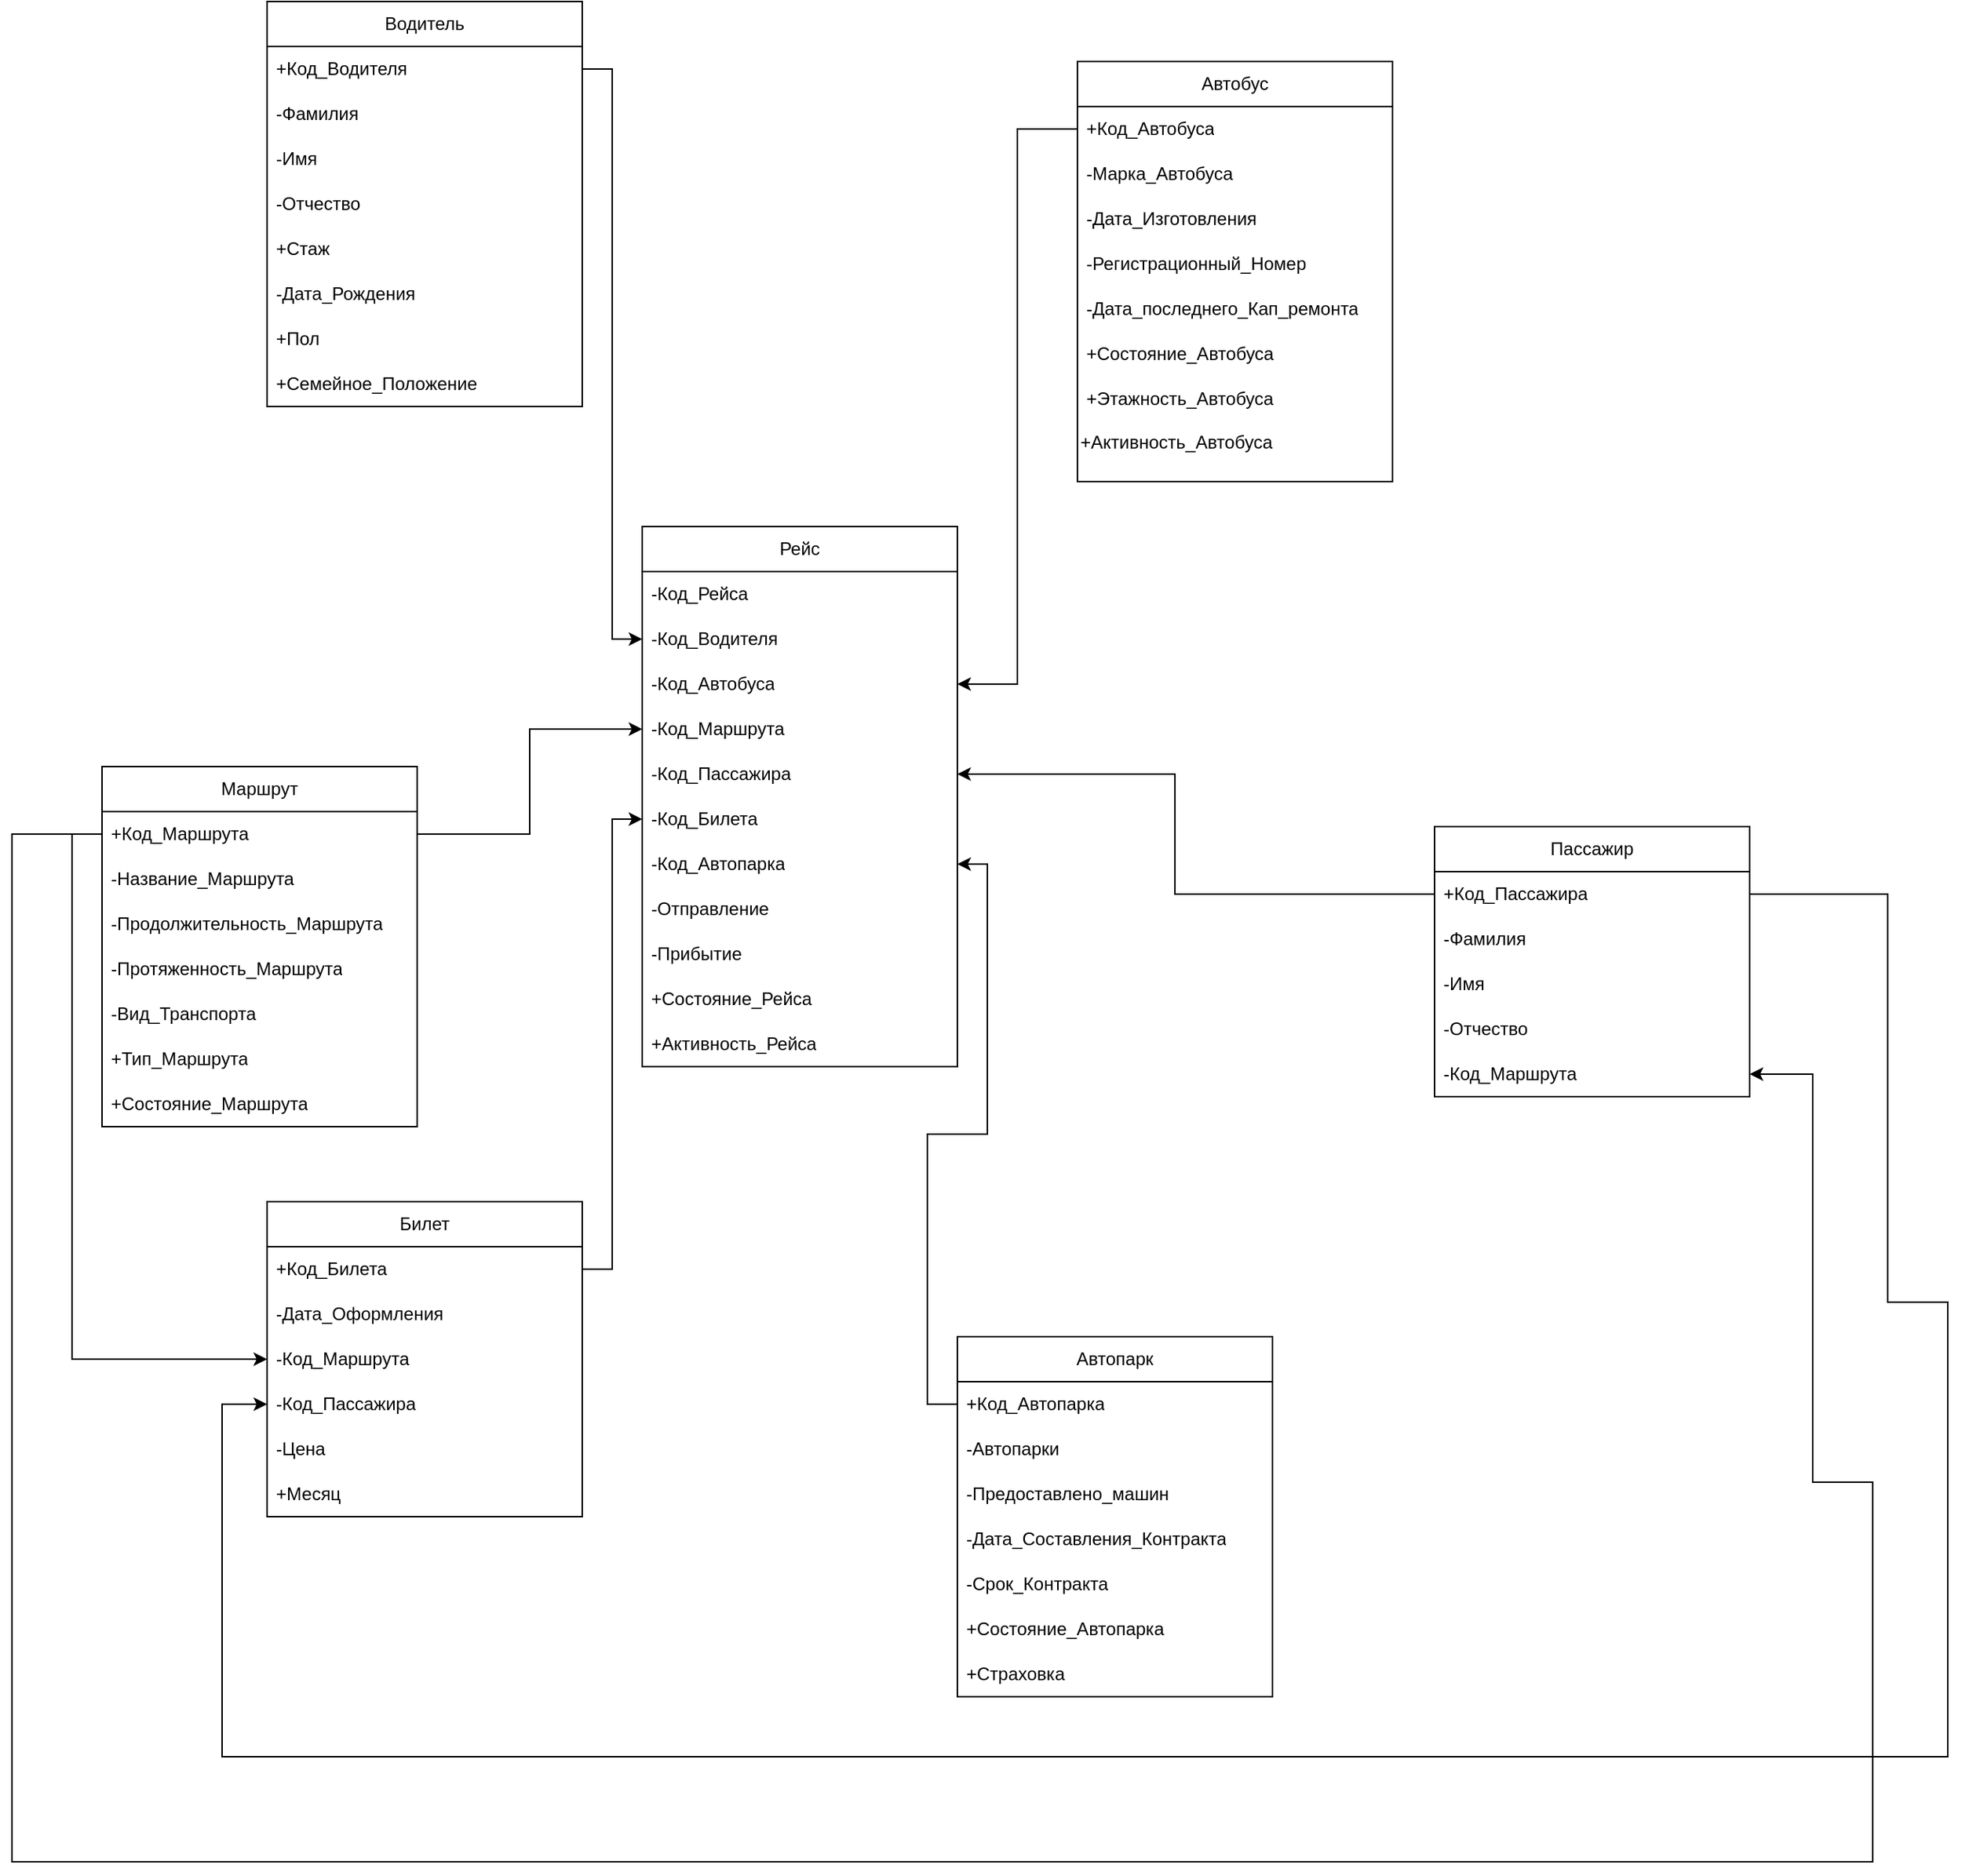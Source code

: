 <mxfile version="21.1.4" type="github">
  <diagram id="C5RBs43oDa-KdzZeNtuy" name="Page-1">
    <mxGraphModel dx="1222" dy="1137" grid="1" gridSize="10" guides="1" tooltips="1" connect="1" arrows="1" fold="1" page="1" pageScale="1" pageWidth="827" pageHeight="1169" math="0" shadow="0">
      <root>
        <mxCell id="WIyWlLk6GJQsqaUBKTNV-0" />
        <mxCell id="WIyWlLk6GJQsqaUBKTNV-1" parent="WIyWlLk6GJQsqaUBKTNV-0" />
        <mxCell id="g2uptu8OpQeXo3nZfZts-178" value="Маршрут" style="swimlane;fontStyle=0;childLayout=stackLayout;horizontal=1;startSize=30;horizontalStack=0;resizeParent=1;resizeParentMax=0;resizeLast=0;collapsible=1;marginBottom=0;whiteSpace=wrap;html=1;" parent="WIyWlLk6GJQsqaUBKTNV-1" vertex="1">
          <mxGeometry x="1180" y="570" width="210" height="240" as="geometry" />
        </mxCell>
        <mxCell id="g2uptu8OpQeXo3nZfZts-179" value="+Код_Маршрута" style="text;strokeColor=none;fillColor=none;align=left;verticalAlign=middle;spacingLeft=4;spacingRight=4;overflow=hidden;points=[[0,0.5],[1,0.5]];portConstraint=eastwest;rotatable=0;whiteSpace=wrap;html=1;" parent="g2uptu8OpQeXo3nZfZts-178" vertex="1">
          <mxGeometry y="30" width="210" height="30" as="geometry" />
        </mxCell>
        <mxCell id="g2uptu8OpQeXo3nZfZts-180" value="-Название_Маршрута" style="text;strokeColor=none;fillColor=none;align=left;verticalAlign=middle;spacingLeft=4;spacingRight=4;overflow=hidden;points=[[0,0.5],[1,0.5]];portConstraint=eastwest;rotatable=0;whiteSpace=wrap;html=1;" parent="g2uptu8OpQeXo3nZfZts-178" vertex="1">
          <mxGeometry y="60" width="210" height="30" as="geometry" />
        </mxCell>
        <mxCell id="g2uptu8OpQeXo3nZfZts-181" value="-Продолжительность_Маршрута" style="text;strokeColor=none;fillColor=none;align=left;verticalAlign=middle;spacingLeft=4;spacingRight=4;overflow=hidden;points=[[0,0.5],[1,0.5]];portConstraint=eastwest;rotatable=0;whiteSpace=wrap;html=1;" parent="g2uptu8OpQeXo3nZfZts-178" vertex="1">
          <mxGeometry y="90" width="210" height="30" as="geometry" />
        </mxCell>
        <mxCell id="g2uptu8OpQeXo3nZfZts-182" value="-Протяженность_Маршрута" style="text;strokeColor=none;fillColor=none;align=left;verticalAlign=middle;spacingLeft=4;spacingRight=4;overflow=hidden;points=[[0,0.5],[1,0.5]];portConstraint=eastwest;rotatable=0;whiteSpace=wrap;html=1;" parent="g2uptu8OpQeXo3nZfZts-178" vertex="1">
          <mxGeometry y="120" width="210" height="30" as="geometry" />
        </mxCell>
        <mxCell id="g2uptu8OpQeXo3nZfZts-183" value="-Вид_Транспорта" style="text;strokeColor=none;fillColor=none;align=left;verticalAlign=middle;spacingLeft=4;spacingRight=4;overflow=hidden;points=[[0,0.5],[1,0.5]];portConstraint=eastwest;rotatable=0;whiteSpace=wrap;html=1;" parent="g2uptu8OpQeXo3nZfZts-178" vertex="1">
          <mxGeometry y="150" width="210" height="30" as="geometry" />
        </mxCell>
        <mxCell id="g2uptu8OpQeXo3nZfZts-184" value="+Тип_Маршрута" style="text;strokeColor=none;fillColor=none;align=left;verticalAlign=middle;spacingLeft=4;spacingRight=4;overflow=hidden;points=[[0,0.5],[1,0.5]];portConstraint=eastwest;rotatable=0;whiteSpace=wrap;html=1;" parent="g2uptu8OpQeXo3nZfZts-178" vertex="1">
          <mxGeometry y="180" width="210" height="30" as="geometry" />
        </mxCell>
        <mxCell id="g2uptu8OpQeXo3nZfZts-185" value="+Состояние_Маршрута" style="text;strokeColor=none;fillColor=none;align=left;verticalAlign=middle;spacingLeft=4;spacingRight=4;overflow=hidden;points=[[0,0.5],[1,0.5]];portConstraint=eastwest;rotatable=0;whiteSpace=wrap;html=1;" parent="g2uptu8OpQeXo3nZfZts-178" vertex="1">
          <mxGeometry y="210" width="210" height="30" as="geometry" />
        </mxCell>
        <mxCell id="g2uptu8OpQeXo3nZfZts-187" value="Пассажир" style="swimlane;fontStyle=0;childLayout=stackLayout;horizontal=1;startSize=30;horizontalStack=0;resizeParent=1;resizeParentMax=0;resizeLast=0;collapsible=1;marginBottom=0;whiteSpace=wrap;html=1;" parent="WIyWlLk6GJQsqaUBKTNV-1" vertex="1">
          <mxGeometry x="2068" y="610" width="210" height="180" as="geometry" />
        </mxCell>
        <mxCell id="g2uptu8OpQeXo3nZfZts-188" value="+Код_Пассажира" style="text;strokeColor=none;fillColor=none;align=left;verticalAlign=middle;spacingLeft=4;spacingRight=4;overflow=hidden;points=[[0,0.5],[1,0.5]];portConstraint=eastwest;rotatable=0;whiteSpace=wrap;html=1;" parent="g2uptu8OpQeXo3nZfZts-187" vertex="1">
          <mxGeometry y="30" width="210" height="30" as="geometry" />
        </mxCell>
        <mxCell id="g2uptu8OpQeXo3nZfZts-189" value="-Фамилия" style="text;strokeColor=none;fillColor=none;align=left;verticalAlign=middle;spacingLeft=4;spacingRight=4;overflow=hidden;points=[[0,0.5],[1,0.5]];portConstraint=eastwest;rotatable=0;whiteSpace=wrap;html=1;" parent="g2uptu8OpQeXo3nZfZts-187" vertex="1">
          <mxGeometry y="60" width="210" height="30" as="geometry" />
        </mxCell>
        <mxCell id="g2uptu8OpQeXo3nZfZts-190" value="-Имя" style="text;strokeColor=none;fillColor=none;align=left;verticalAlign=middle;spacingLeft=4;spacingRight=4;overflow=hidden;points=[[0,0.5],[1,0.5]];portConstraint=eastwest;rotatable=0;whiteSpace=wrap;html=1;" parent="g2uptu8OpQeXo3nZfZts-187" vertex="1">
          <mxGeometry y="90" width="210" height="30" as="geometry" />
        </mxCell>
        <mxCell id="g2uptu8OpQeXo3nZfZts-191" value="-Отчество" style="text;strokeColor=none;fillColor=none;align=left;verticalAlign=middle;spacingLeft=4;spacingRight=4;overflow=hidden;points=[[0,0.5],[1,0.5]];portConstraint=eastwest;rotatable=0;whiteSpace=wrap;html=1;" parent="g2uptu8OpQeXo3nZfZts-187" vertex="1">
          <mxGeometry y="120" width="210" height="30" as="geometry" />
        </mxCell>
        <mxCell id="g2uptu8OpQeXo3nZfZts-192" value="-Код_Маршрута" style="text;strokeColor=none;fillColor=none;align=left;verticalAlign=middle;spacingLeft=4;spacingRight=4;overflow=hidden;points=[[0,0.5],[1,0.5]];portConstraint=eastwest;rotatable=0;whiteSpace=wrap;html=1;" parent="g2uptu8OpQeXo3nZfZts-187" vertex="1">
          <mxGeometry y="150" width="210" height="30" as="geometry" />
        </mxCell>
        <mxCell id="g2uptu8OpQeXo3nZfZts-193" value="Автопарк" style="swimlane;fontStyle=0;childLayout=stackLayout;horizontal=1;startSize=30;horizontalStack=0;resizeParent=1;resizeParentMax=0;resizeLast=0;collapsible=1;marginBottom=0;whiteSpace=wrap;html=1;" parent="WIyWlLk6GJQsqaUBKTNV-1" vertex="1">
          <mxGeometry x="1750" y="950" width="210" height="240" as="geometry" />
        </mxCell>
        <mxCell id="g2uptu8OpQeXo3nZfZts-194" value="+Код_Автопарка" style="text;strokeColor=none;fillColor=none;align=left;verticalAlign=middle;spacingLeft=4;spacingRight=4;overflow=hidden;points=[[0,0.5],[1,0.5]];portConstraint=eastwest;rotatable=0;whiteSpace=wrap;html=1;" parent="g2uptu8OpQeXo3nZfZts-193" vertex="1">
          <mxGeometry y="30" width="210" height="30" as="geometry" />
        </mxCell>
        <mxCell id="g2uptu8OpQeXo3nZfZts-195" value="-Автопарки" style="text;strokeColor=none;fillColor=none;align=left;verticalAlign=middle;spacingLeft=4;spacingRight=4;overflow=hidden;points=[[0,0.5],[1,0.5]];portConstraint=eastwest;rotatable=0;whiteSpace=wrap;html=1;" parent="g2uptu8OpQeXo3nZfZts-193" vertex="1">
          <mxGeometry y="60" width="210" height="30" as="geometry" />
        </mxCell>
        <mxCell id="g2uptu8OpQeXo3nZfZts-196" value="-Предоставлено_машин" style="text;strokeColor=none;fillColor=none;align=left;verticalAlign=middle;spacingLeft=4;spacingRight=4;overflow=hidden;points=[[0,0.5],[1,0.5]];portConstraint=eastwest;rotatable=0;whiteSpace=wrap;html=1;" parent="g2uptu8OpQeXo3nZfZts-193" vertex="1">
          <mxGeometry y="90" width="210" height="30" as="geometry" />
        </mxCell>
        <mxCell id="g2uptu8OpQeXo3nZfZts-197" value="-Дата_Составления_Контракта" style="text;strokeColor=none;fillColor=none;align=left;verticalAlign=middle;spacingLeft=4;spacingRight=4;overflow=hidden;points=[[0,0.5],[1,0.5]];portConstraint=eastwest;rotatable=0;whiteSpace=wrap;html=1;" parent="g2uptu8OpQeXo3nZfZts-193" vertex="1">
          <mxGeometry y="120" width="210" height="30" as="geometry" />
        </mxCell>
        <mxCell id="g2uptu8OpQeXo3nZfZts-198" value="-Срок_Контракта" style="text;strokeColor=none;fillColor=none;align=left;verticalAlign=middle;spacingLeft=4;spacingRight=4;overflow=hidden;points=[[0,0.5],[1,0.5]];portConstraint=eastwest;rotatable=0;whiteSpace=wrap;html=1;" parent="g2uptu8OpQeXo3nZfZts-193" vertex="1">
          <mxGeometry y="150" width="210" height="30" as="geometry" />
        </mxCell>
        <mxCell id="g2uptu8OpQeXo3nZfZts-199" value="+Состояние_Автопарка" style="text;strokeColor=none;fillColor=none;align=left;verticalAlign=middle;spacingLeft=4;spacingRight=4;overflow=hidden;points=[[0,0.5],[1,0.5]];portConstraint=eastwest;rotatable=0;whiteSpace=wrap;html=1;" parent="g2uptu8OpQeXo3nZfZts-193" vertex="1">
          <mxGeometry y="180" width="210" height="30" as="geometry" />
        </mxCell>
        <mxCell id="g2uptu8OpQeXo3nZfZts-200" value="+Страховка" style="text;strokeColor=none;fillColor=none;align=left;verticalAlign=middle;spacingLeft=4;spacingRight=4;overflow=hidden;points=[[0,0.5],[1,0.5]];portConstraint=eastwest;rotatable=0;whiteSpace=wrap;html=1;" parent="g2uptu8OpQeXo3nZfZts-193" vertex="1">
          <mxGeometry y="210" width="210" height="30" as="geometry" />
        </mxCell>
        <mxCell id="g2uptu8OpQeXo3nZfZts-202" value="Билет" style="swimlane;fontStyle=0;childLayout=stackLayout;horizontal=1;startSize=30;horizontalStack=0;resizeParent=1;resizeParentMax=0;resizeLast=0;collapsible=1;marginBottom=0;whiteSpace=wrap;html=1;" parent="WIyWlLk6GJQsqaUBKTNV-1" vertex="1">
          <mxGeometry x="1290" y="860" width="210" height="210" as="geometry" />
        </mxCell>
        <mxCell id="g2uptu8OpQeXo3nZfZts-203" value="+Код_Билета" style="text;strokeColor=none;fillColor=none;align=left;verticalAlign=middle;spacingLeft=4;spacingRight=4;overflow=hidden;points=[[0,0.5],[1,0.5]];portConstraint=eastwest;rotatable=0;whiteSpace=wrap;html=1;" parent="g2uptu8OpQeXo3nZfZts-202" vertex="1">
          <mxGeometry y="30" width="210" height="30" as="geometry" />
        </mxCell>
        <mxCell id="g2uptu8OpQeXo3nZfZts-204" value="-Дата_Оформления" style="text;strokeColor=none;fillColor=none;align=left;verticalAlign=middle;spacingLeft=4;spacingRight=4;overflow=hidden;points=[[0,0.5],[1,0.5]];portConstraint=eastwest;rotatable=0;whiteSpace=wrap;html=1;" parent="g2uptu8OpQeXo3nZfZts-202" vertex="1">
          <mxGeometry y="60" width="210" height="30" as="geometry" />
        </mxCell>
        <mxCell id="g2uptu8OpQeXo3nZfZts-205" value="-Код_Маршрута" style="text;strokeColor=none;fillColor=none;align=left;verticalAlign=middle;spacingLeft=4;spacingRight=4;overflow=hidden;points=[[0,0.5],[1,0.5]];portConstraint=eastwest;rotatable=0;whiteSpace=wrap;html=1;" parent="g2uptu8OpQeXo3nZfZts-202" vertex="1">
          <mxGeometry y="90" width="210" height="30" as="geometry" />
        </mxCell>
        <mxCell id="g2uptu8OpQeXo3nZfZts-206" value="-Код_Пассажира" style="text;strokeColor=none;fillColor=none;align=left;verticalAlign=middle;spacingLeft=4;spacingRight=4;overflow=hidden;points=[[0,0.5],[1,0.5]];portConstraint=eastwest;rotatable=0;whiteSpace=wrap;html=1;" parent="g2uptu8OpQeXo3nZfZts-202" vertex="1">
          <mxGeometry y="120" width="210" height="30" as="geometry" />
        </mxCell>
        <mxCell id="g2uptu8OpQeXo3nZfZts-207" value="-Цена" style="text;strokeColor=none;fillColor=none;align=left;verticalAlign=middle;spacingLeft=4;spacingRight=4;overflow=hidden;points=[[0,0.5],[1,0.5]];portConstraint=eastwest;rotatable=0;whiteSpace=wrap;html=1;" parent="g2uptu8OpQeXo3nZfZts-202" vertex="1">
          <mxGeometry y="150" width="210" height="30" as="geometry" />
        </mxCell>
        <mxCell id="g2uptu8OpQeXo3nZfZts-208" value="+Месяц" style="text;strokeColor=none;fillColor=none;align=left;verticalAlign=middle;spacingLeft=4;spacingRight=4;overflow=hidden;points=[[0,0.5],[1,0.5]];portConstraint=eastwest;rotatable=0;whiteSpace=wrap;html=1;" parent="g2uptu8OpQeXo3nZfZts-202" vertex="1">
          <mxGeometry y="180" width="210" height="30" as="geometry" />
        </mxCell>
        <mxCell id="g2uptu8OpQeXo3nZfZts-210" value="Автобус" style="swimlane;fontStyle=0;childLayout=stackLayout;horizontal=1;startSize=30;horizontalStack=0;resizeParent=1;resizeParentMax=0;resizeLast=0;collapsible=1;marginBottom=0;whiteSpace=wrap;html=1;" parent="WIyWlLk6GJQsqaUBKTNV-1" vertex="1">
          <mxGeometry x="1830" y="100" width="210" height="280" as="geometry" />
        </mxCell>
        <mxCell id="g2uptu8OpQeXo3nZfZts-211" value="+Код_Автобуса" style="text;strokeColor=none;fillColor=none;align=left;verticalAlign=middle;spacingLeft=4;spacingRight=4;overflow=hidden;points=[[0,0.5],[1,0.5]];portConstraint=eastwest;rotatable=0;whiteSpace=wrap;html=1;" parent="g2uptu8OpQeXo3nZfZts-210" vertex="1">
          <mxGeometry y="30" width="210" height="30" as="geometry" />
        </mxCell>
        <mxCell id="g2uptu8OpQeXo3nZfZts-212" value="-Марка_Автобуса" style="text;strokeColor=none;fillColor=none;align=left;verticalAlign=middle;spacingLeft=4;spacingRight=4;overflow=hidden;points=[[0,0.5],[1,0.5]];portConstraint=eastwest;rotatable=0;whiteSpace=wrap;html=1;" parent="g2uptu8OpQeXo3nZfZts-210" vertex="1">
          <mxGeometry y="60" width="210" height="30" as="geometry" />
        </mxCell>
        <mxCell id="g2uptu8OpQeXo3nZfZts-213" value="-Дата_Изготовления" style="text;strokeColor=none;fillColor=none;align=left;verticalAlign=middle;spacingLeft=4;spacingRight=4;overflow=hidden;points=[[0,0.5],[1,0.5]];portConstraint=eastwest;rotatable=0;whiteSpace=wrap;html=1;" parent="g2uptu8OpQeXo3nZfZts-210" vertex="1">
          <mxGeometry y="90" width="210" height="30" as="geometry" />
        </mxCell>
        <mxCell id="g2uptu8OpQeXo3nZfZts-214" value="-Регистрационный_Номер" style="text;strokeColor=none;fillColor=none;align=left;verticalAlign=middle;spacingLeft=4;spacingRight=4;overflow=hidden;points=[[0,0.5],[1,0.5]];portConstraint=eastwest;rotatable=0;whiteSpace=wrap;html=1;" parent="g2uptu8OpQeXo3nZfZts-210" vertex="1">
          <mxGeometry y="120" width="210" height="30" as="geometry" />
        </mxCell>
        <mxCell id="g2uptu8OpQeXo3nZfZts-215" value="-Дата_последнего_Кап_ремонта" style="text;strokeColor=none;fillColor=none;align=left;verticalAlign=middle;spacingLeft=4;spacingRight=4;overflow=hidden;points=[[0,0.5],[1,0.5]];portConstraint=eastwest;rotatable=0;whiteSpace=wrap;html=1;" parent="g2uptu8OpQeXo3nZfZts-210" vertex="1">
          <mxGeometry y="150" width="210" height="30" as="geometry" />
        </mxCell>
        <mxCell id="g2uptu8OpQeXo3nZfZts-216" value="+Состояние_Автобуса" style="text;strokeColor=none;fillColor=none;align=left;verticalAlign=middle;spacingLeft=4;spacingRight=4;overflow=hidden;points=[[0,0.5],[1,0.5]];portConstraint=eastwest;rotatable=0;whiteSpace=wrap;html=1;" parent="g2uptu8OpQeXo3nZfZts-210" vertex="1">
          <mxGeometry y="180" width="210" height="30" as="geometry" />
        </mxCell>
        <mxCell id="g2uptu8OpQeXo3nZfZts-217" value="+Этажность_Автобуса" style="text;strokeColor=none;fillColor=none;align=left;verticalAlign=middle;spacingLeft=4;spacingRight=4;overflow=hidden;points=[[0,0.5],[1,0.5]];portConstraint=eastwest;rotatable=0;whiteSpace=wrap;html=1;" parent="g2uptu8OpQeXo3nZfZts-210" vertex="1">
          <mxGeometry y="210" width="210" height="30" as="geometry" />
        </mxCell>
        <mxCell id="g2uptu8OpQeXo3nZfZts-218" value="+Активность_Автобуса" style="text;whiteSpace=wrap;html=1;" parent="g2uptu8OpQeXo3nZfZts-210" vertex="1">
          <mxGeometry y="240" width="210" height="40" as="geometry" />
        </mxCell>
        <mxCell id="g2uptu8OpQeXo3nZfZts-220" value="Водитель" style="swimlane;fontStyle=0;childLayout=stackLayout;horizontal=1;startSize=30;horizontalStack=0;resizeParent=1;resizeParentMax=0;resizeLast=0;collapsible=1;marginBottom=0;whiteSpace=wrap;html=1;" parent="WIyWlLk6GJQsqaUBKTNV-1" vertex="1">
          <mxGeometry x="1290" y="60" width="210" height="270" as="geometry" />
        </mxCell>
        <mxCell id="g2uptu8OpQeXo3nZfZts-221" value="+Код_Водителя" style="text;strokeColor=none;fillColor=none;align=left;verticalAlign=middle;spacingLeft=4;spacingRight=4;overflow=hidden;points=[[0,0.5],[1,0.5]];portConstraint=eastwest;rotatable=0;whiteSpace=wrap;html=1;" parent="g2uptu8OpQeXo3nZfZts-220" vertex="1">
          <mxGeometry y="30" width="210" height="30" as="geometry" />
        </mxCell>
        <mxCell id="g2uptu8OpQeXo3nZfZts-222" value="-Фамилия" style="text;strokeColor=none;fillColor=none;align=left;verticalAlign=middle;spacingLeft=4;spacingRight=4;overflow=hidden;points=[[0,0.5],[1,0.5]];portConstraint=eastwest;rotatable=0;whiteSpace=wrap;html=1;" parent="g2uptu8OpQeXo3nZfZts-220" vertex="1">
          <mxGeometry y="60" width="210" height="30" as="geometry" />
        </mxCell>
        <mxCell id="g2uptu8OpQeXo3nZfZts-223" value="-Имя" style="text;strokeColor=none;fillColor=none;align=left;verticalAlign=middle;spacingLeft=4;spacingRight=4;overflow=hidden;points=[[0,0.5],[1,0.5]];portConstraint=eastwest;rotatable=0;whiteSpace=wrap;html=1;" parent="g2uptu8OpQeXo3nZfZts-220" vertex="1">
          <mxGeometry y="90" width="210" height="30" as="geometry" />
        </mxCell>
        <mxCell id="g2uptu8OpQeXo3nZfZts-224" value="-Отчество" style="text;strokeColor=none;fillColor=none;align=left;verticalAlign=middle;spacingLeft=4;spacingRight=4;overflow=hidden;points=[[0,0.5],[1,0.5]];portConstraint=eastwest;rotatable=0;whiteSpace=wrap;html=1;" parent="g2uptu8OpQeXo3nZfZts-220" vertex="1">
          <mxGeometry y="120" width="210" height="30" as="geometry" />
        </mxCell>
        <mxCell id="g2uptu8OpQeXo3nZfZts-225" value="+Стаж" style="text;strokeColor=none;fillColor=none;align=left;verticalAlign=middle;spacingLeft=4;spacingRight=4;overflow=hidden;points=[[0,0.5],[1,0.5]];portConstraint=eastwest;rotatable=0;whiteSpace=wrap;html=1;" parent="g2uptu8OpQeXo3nZfZts-220" vertex="1">
          <mxGeometry y="150" width="210" height="30" as="geometry" />
        </mxCell>
        <mxCell id="g2uptu8OpQeXo3nZfZts-226" value="-Дата_Рождения" style="text;strokeColor=none;fillColor=none;align=left;verticalAlign=middle;spacingLeft=4;spacingRight=4;overflow=hidden;points=[[0,0.5],[1,0.5]];portConstraint=eastwest;rotatable=0;whiteSpace=wrap;html=1;" parent="g2uptu8OpQeXo3nZfZts-220" vertex="1">
          <mxGeometry y="180" width="210" height="30" as="geometry" />
        </mxCell>
        <mxCell id="g2uptu8OpQeXo3nZfZts-227" value="+Пол" style="text;strokeColor=none;fillColor=none;align=left;verticalAlign=middle;spacingLeft=4;spacingRight=4;overflow=hidden;points=[[0,0.5],[1,0.5]];portConstraint=eastwest;rotatable=0;whiteSpace=wrap;html=1;" parent="g2uptu8OpQeXo3nZfZts-220" vertex="1">
          <mxGeometry y="210" width="210" height="30" as="geometry" />
        </mxCell>
        <mxCell id="g2uptu8OpQeXo3nZfZts-228" value="+Семейное_Положение" style="text;strokeColor=none;fillColor=none;align=left;verticalAlign=middle;spacingLeft=4;spacingRight=4;overflow=hidden;points=[[0,0.5],[1,0.5]];portConstraint=eastwest;rotatable=0;whiteSpace=wrap;html=1;" parent="g2uptu8OpQeXo3nZfZts-220" vertex="1">
          <mxGeometry y="240" width="210" height="30" as="geometry" />
        </mxCell>
        <mxCell id="g2uptu8OpQeXo3nZfZts-230" value="Рейс" style="swimlane;fontStyle=0;childLayout=stackLayout;horizontal=1;startSize=30;horizontalStack=0;resizeParent=1;resizeParentMax=0;resizeLast=0;collapsible=1;marginBottom=0;whiteSpace=wrap;html=1;" parent="WIyWlLk6GJQsqaUBKTNV-1" vertex="1">
          <mxGeometry x="1540" y="410" width="210" height="360" as="geometry" />
        </mxCell>
        <mxCell id="g2uptu8OpQeXo3nZfZts-231" value="-Код_Рейса" style="text;strokeColor=none;fillColor=none;align=left;verticalAlign=middle;spacingLeft=4;spacingRight=4;overflow=hidden;points=[[0,0.5],[1,0.5]];portConstraint=eastwest;rotatable=0;whiteSpace=wrap;html=1;" parent="g2uptu8OpQeXo3nZfZts-230" vertex="1">
          <mxGeometry y="30" width="210" height="30" as="geometry" />
        </mxCell>
        <mxCell id="g2uptu8OpQeXo3nZfZts-232" value="-Код_Водителя" style="text;strokeColor=none;fillColor=none;align=left;verticalAlign=middle;spacingLeft=4;spacingRight=4;overflow=hidden;points=[[0,0.5],[1,0.5]];portConstraint=eastwest;rotatable=0;whiteSpace=wrap;html=1;" parent="g2uptu8OpQeXo3nZfZts-230" vertex="1">
          <mxGeometry y="60" width="210" height="30" as="geometry" />
        </mxCell>
        <mxCell id="g2uptu8OpQeXo3nZfZts-233" value="-Код_Автобуса" style="text;strokeColor=none;fillColor=none;align=left;verticalAlign=middle;spacingLeft=4;spacingRight=4;overflow=hidden;points=[[0,0.5],[1,0.5]];portConstraint=eastwest;rotatable=0;whiteSpace=wrap;html=1;" parent="g2uptu8OpQeXo3nZfZts-230" vertex="1">
          <mxGeometry y="90" width="210" height="30" as="geometry" />
        </mxCell>
        <mxCell id="g2uptu8OpQeXo3nZfZts-234" value="-Код_Маршрута" style="text;strokeColor=none;fillColor=none;align=left;verticalAlign=middle;spacingLeft=4;spacingRight=4;overflow=hidden;points=[[0,0.5],[1,0.5]];portConstraint=eastwest;rotatable=0;whiteSpace=wrap;html=1;" parent="g2uptu8OpQeXo3nZfZts-230" vertex="1">
          <mxGeometry y="120" width="210" height="30" as="geometry" />
        </mxCell>
        <mxCell id="g2uptu8OpQeXo3nZfZts-235" value="-Код_Пассажира" style="text;strokeColor=none;fillColor=none;align=left;verticalAlign=middle;spacingLeft=4;spacingRight=4;overflow=hidden;points=[[0,0.5],[1,0.5]];portConstraint=eastwest;rotatable=0;whiteSpace=wrap;html=1;" parent="g2uptu8OpQeXo3nZfZts-230" vertex="1">
          <mxGeometry y="150" width="210" height="30" as="geometry" />
        </mxCell>
        <mxCell id="g2uptu8OpQeXo3nZfZts-236" value="-Код_Билета" style="text;strokeColor=none;fillColor=none;align=left;verticalAlign=middle;spacingLeft=4;spacingRight=4;overflow=hidden;points=[[0,0.5],[1,0.5]];portConstraint=eastwest;rotatable=0;whiteSpace=wrap;html=1;" parent="g2uptu8OpQeXo3nZfZts-230" vertex="1">
          <mxGeometry y="180" width="210" height="30" as="geometry" />
        </mxCell>
        <mxCell id="g2uptu8OpQeXo3nZfZts-237" value="-Код_Автопарка" style="text;strokeColor=none;fillColor=none;align=left;verticalAlign=middle;spacingLeft=4;spacingRight=4;overflow=hidden;points=[[0,0.5],[1,0.5]];portConstraint=eastwest;rotatable=0;whiteSpace=wrap;html=1;" parent="g2uptu8OpQeXo3nZfZts-230" vertex="1">
          <mxGeometry y="210" width="210" height="30" as="geometry" />
        </mxCell>
        <mxCell id="g2uptu8OpQeXo3nZfZts-238" value="-Отправление" style="text;strokeColor=none;fillColor=none;align=left;verticalAlign=middle;spacingLeft=4;spacingRight=4;overflow=hidden;points=[[0,0.5],[1,0.5]];portConstraint=eastwest;rotatable=0;whiteSpace=wrap;html=1;" parent="g2uptu8OpQeXo3nZfZts-230" vertex="1">
          <mxGeometry y="240" width="210" height="30" as="geometry" />
        </mxCell>
        <mxCell id="g2uptu8OpQeXo3nZfZts-239" value="-Прибытие" style="text;strokeColor=none;fillColor=none;align=left;verticalAlign=middle;spacingLeft=4;spacingRight=4;overflow=hidden;points=[[0,0.5],[1,0.5]];portConstraint=eastwest;rotatable=0;whiteSpace=wrap;html=1;" parent="g2uptu8OpQeXo3nZfZts-230" vertex="1">
          <mxGeometry y="270" width="210" height="30" as="geometry" />
        </mxCell>
        <mxCell id="g2uptu8OpQeXo3nZfZts-240" value="+Состояние_Рейса" style="text;strokeColor=none;fillColor=none;align=left;verticalAlign=middle;spacingLeft=4;spacingRight=4;overflow=hidden;points=[[0,0.5],[1,0.5]];portConstraint=eastwest;rotatable=0;whiteSpace=wrap;html=1;" parent="g2uptu8OpQeXo3nZfZts-230" vertex="1">
          <mxGeometry y="300" width="210" height="30" as="geometry" />
        </mxCell>
        <mxCell id="g2uptu8OpQeXo3nZfZts-241" value="+Активность_Рейса" style="text;strokeColor=none;fillColor=none;align=left;verticalAlign=middle;spacingLeft=4;spacingRight=4;overflow=hidden;points=[[0,0.5],[1,0.5]];portConstraint=eastwest;rotatable=0;whiteSpace=wrap;html=1;" parent="g2uptu8OpQeXo3nZfZts-230" vertex="1">
          <mxGeometry y="330" width="210" height="30" as="geometry" />
        </mxCell>
        <mxCell id="g2uptu8OpQeXo3nZfZts-251" style="edgeStyle=orthogonalEdgeStyle;rounded=0;orthogonalLoop=1;jettySize=auto;html=1;entryX=0;entryY=0.5;entryDx=0;entryDy=0;exitX=1;exitY=0.5;exitDx=0;exitDy=0;" parent="WIyWlLk6GJQsqaUBKTNV-1" source="g2uptu8OpQeXo3nZfZts-221" target="g2uptu8OpQeXo3nZfZts-232" edge="1">
          <mxGeometry relative="1" as="geometry">
            <mxPoint x="1370" y="572" as="sourcePoint" />
          </mxGeometry>
        </mxCell>
        <mxCell id="g2uptu8OpQeXo3nZfZts-252" style="edgeStyle=orthogonalEdgeStyle;rounded=0;orthogonalLoop=1;jettySize=auto;html=1;exitX=0;exitY=0.5;exitDx=0;exitDy=0;entryX=1;entryY=0.5;entryDx=0;entryDy=0;" parent="WIyWlLk6GJQsqaUBKTNV-1" source="g2uptu8OpQeXo3nZfZts-211" target="g2uptu8OpQeXo3nZfZts-233" edge="1">
          <mxGeometry relative="1" as="geometry">
            <mxPoint x="1780" y="642" as="targetPoint" />
          </mxGeometry>
        </mxCell>
        <mxCell id="g2uptu8OpQeXo3nZfZts-253" style="edgeStyle=orthogonalEdgeStyle;rounded=0;orthogonalLoop=1;jettySize=auto;html=1;entryX=0;entryY=0.5;entryDx=0;entryDy=0;exitX=1;exitY=0.5;exitDx=0;exitDy=0;" parent="WIyWlLk6GJQsqaUBKTNV-1" source="g2uptu8OpQeXo3nZfZts-179" target="g2uptu8OpQeXo3nZfZts-234" edge="1">
          <mxGeometry relative="1" as="geometry">
            <mxPoint x="1240" y="932" as="sourcePoint" />
          </mxGeometry>
        </mxCell>
        <mxCell id="g2uptu8OpQeXo3nZfZts-254" style="edgeStyle=orthogonalEdgeStyle;rounded=0;orthogonalLoop=1;jettySize=auto;html=1;exitX=0;exitY=0.5;exitDx=0;exitDy=0;entryX=1;entryY=0.5;entryDx=0;entryDy=0;" parent="WIyWlLk6GJQsqaUBKTNV-1" source="g2uptu8OpQeXo3nZfZts-194" target="g2uptu8OpQeXo3nZfZts-237" edge="1">
          <mxGeometry relative="1" as="geometry">
            <mxPoint x="1960" y="1182" as="targetPoint" />
          </mxGeometry>
        </mxCell>
        <mxCell id="g2uptu8OpQeXo3nZfZts-255" style="edgeStyle=orthogonalEdgeStyle;rounded=0;orthogonalLoop=1;jettySize=auto;html=1;exitX=1;exitY=0.5;exitDx=0;exitDy=0;entryX=0;entryY=0.5;entryDx=0;entryDy=0;" parent="WIyWlLk6GJQsqaUBKTNV-1" source="g2uptu8OpQeXo3nZfZts-203" target="g2uptu8OpQeXo3nZfZts-236" edge="1">
          <mxGeometry relative="1" as="geometry">
            <mxPoint x="1400" y="1172" as="targetPoint" />
          </mxGeometry>
        </mxCell>
        <mxCell id="g2uptu8OpQeXo3nZfZts-256" style="edgeStyle=orthogonalEdgeStyle;rounded=0;orthogonalLoop=1;jettySize=auto;html=1;exitX=0;exitY=0.5;exitDx=0;exitDy=0;entryX=1;entryY=0.5;entryDx=0;entryDy=0;" parent="WIyWlLk6GJQsqaUBKTNV-1" source="g2uptu8OpQeXo3nZfZts-188" target="g2uptu8OpQeXo3nZfZts-235" edge="1">
          <mxGeometry relative="1" as="geometry">
            <mxPoint x="1960" y="982" as="targetPoint" />
            <Array as="points">
              <mxPoint x="1895" y="655" />
              <mxPoint x="1895" y="575" />
            </Array>
          </mxGeometry>
        </mxCell>
        <mxCell id="g2uptu8OpQeXo3nZfZts-257" style="edgeStyle=orthogonalEdgeStyle;rounded=0;orthogonalLoop=1;jettySize=auto;html=1;entryX=0;entryY=0.5;entryDx=0;entryDy=0;exitX=0;exitY=0.5;exitDx=0;exitDy=0;" parent="WIyWlLk6GJQsqaUBKTNV-1" source="g2uptu8OpQeXo3nZfZts-179" target="g2uptu8OpQeXo3nZfZts-205" edge="1">
          <mxGeometry relative="1" as="geometry">
            <mxPoint x="900" y="1352" as="sourcePoint" />
            <mxPoint x="900" y="1042" as="targetPoint" />
          </mxGeometry>
        </mxCell>
        <mxCell id="g2uptu8OpQeXo3nZfZts-259" style="edgeStyle=orthogonalEdgeStyle;rounded=0;orthogonalLoop=1;jettySize=auto;html=1;entryX=1;entryY=0.5;entryDx=0;entryDy=0;exitX=0;exitY=0.5;exitDx=0;exitDy=0;" parent="WIyWlLk6GJQsqaUBKTNV-1" source="g2uptu8OpQeXo3nZfZts-179" target="g2uptu8OpQeXo3nZfZts-192" edge="1">
          <mxGeometry relative="1" as="geometry">
            <Array as="points">
              <mxPoint x="1120" y="615" />
              <mxPoint x="1120" y="1300" />
              <mxPoint x="2360" y="1300" />
              <mxPoint x="2360" y="1047" />
              <mxPoint x="2320" y="1047" />
              <mxPoint x="2320" y="775" />
            </Array>
          </mxGeometry>
        </mxCell>
        <mxCell id="g2uptu8OpQeXo3nZfZts-356" style="edgeStyle=orthogonalEdgeStyle;rounded=0;orthogonalLoop=1;jettySize=auto;html=1;entryX=0;entryY=0.5;entryDx=0;entryDy=0;" parent="WIyWlLk6GJQsqaUBKTNV-1" source="g2uptu8OpQeXo3nZfZts-188" target="g2uptu8OpQeXo3nZfZts-206" edge="1">
          <mxGeometry relative="1" as="geometry">
            <Array as="points">
              <mxPoint x="2370" y="655" />
              <mxPoint x="2370" y="927" />
              <mxPoint x="2410" y="927" />
              <mxPoint x="2410" y="1230" />
              <mxPoint x="1260" y="1230" />
              <mxPoint x="1260" y="995" />
            </Array>
          </mxGeometry>
        </mxCell>
      </root>
    </mxGraphModel>
  </diagram>
</mxfile>
